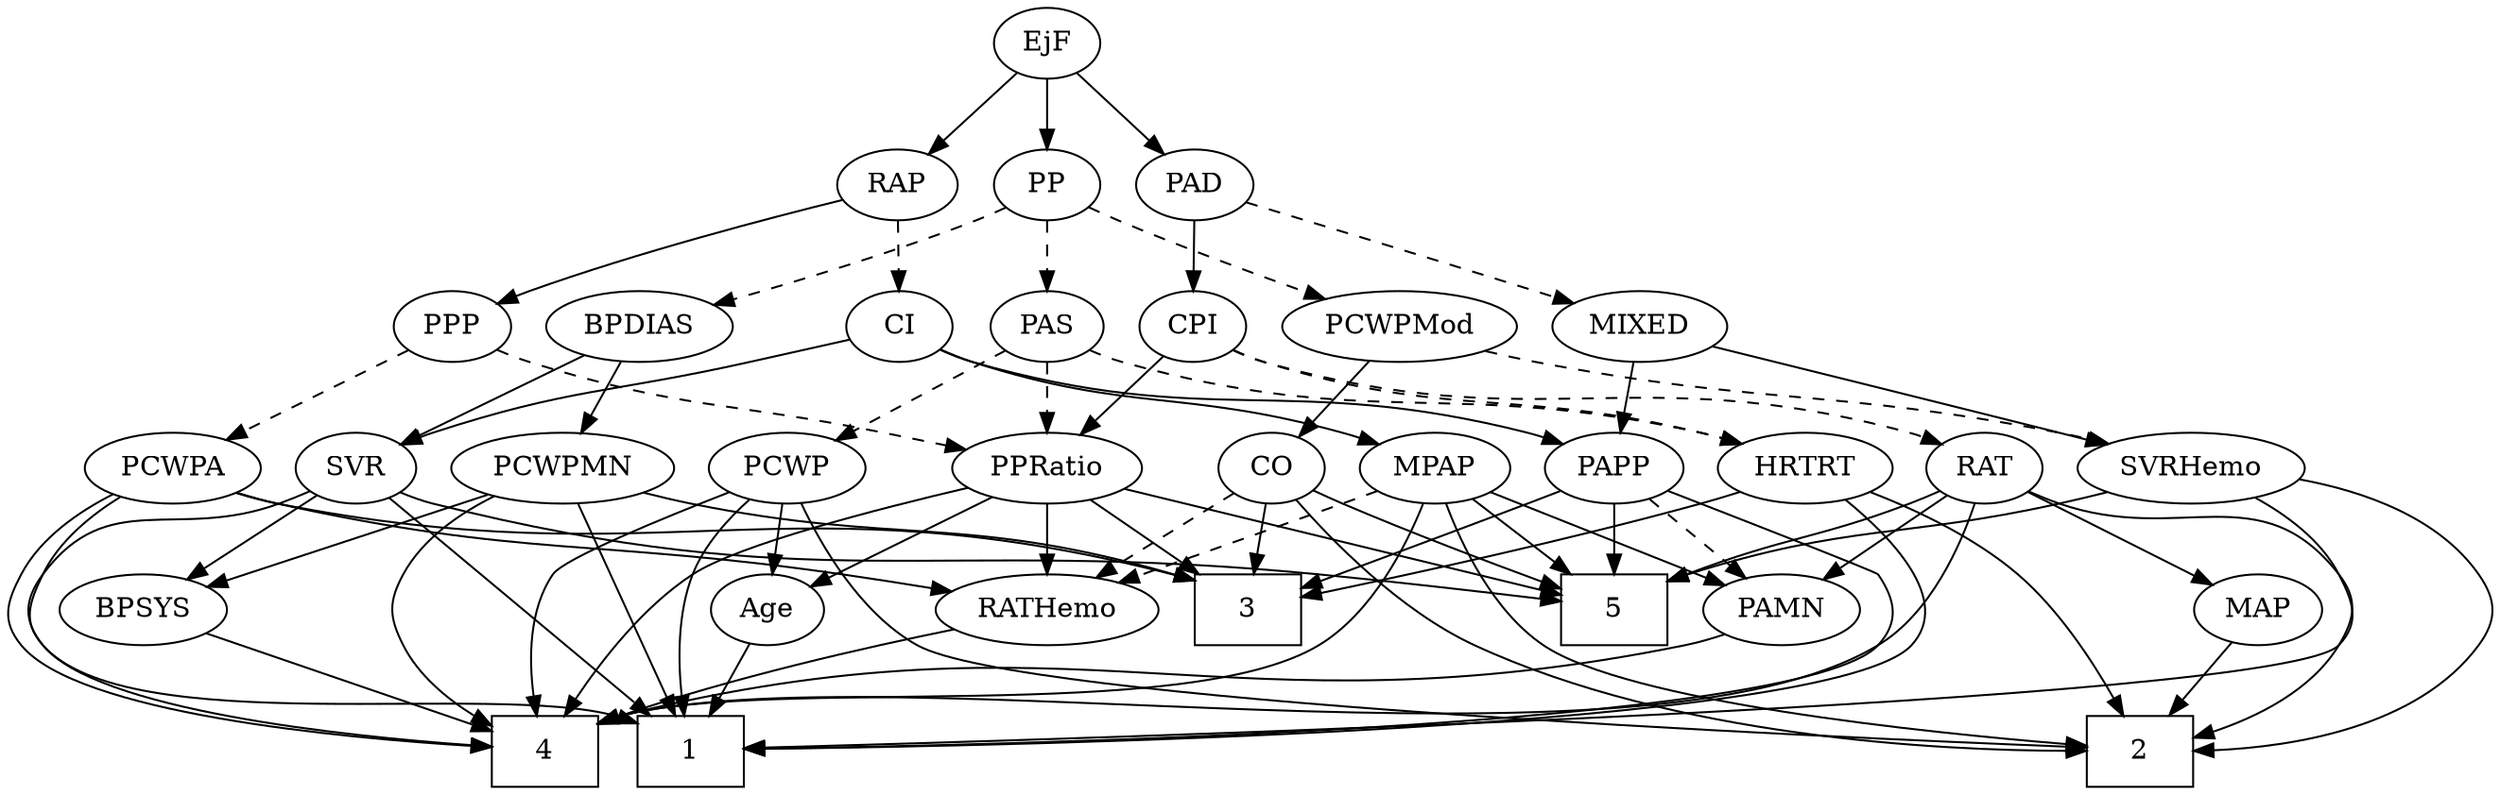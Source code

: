strict digraph {
	graph [bb="0,0,1315.8,396"];
	node [label="\N"];
	1	[height=0.5,
		pos="737.27,18",
		shape=box,
		width=0.75];
	2	[height=0.5,
		pos="1112.3,18",
		shape=box,
		width=0.75];
	3	[height=0.5,
		pos="481.27,90",
		shape=box,
		width=0.75];
	4	[height=0.5,
		pos="330.27,18",
		shape=box,
		width=0.75];
	5	[height=0.5,
		pos="739.27,90",
		shape=box,
		width=0.75];
	Age	[height=0.5,
		pos="591.27,90",
		width=0.75];
	Age -> 1	[pos="e,710.05,32.054 612.5,78.821 635.67,67.715 673.16,49.74 701.01,36.388",
		style=solid];
	EjF	[height=0.5,
		pos="757.27,378",
		width=0.75];
	RAP	[height=0.5,
		pos="660.27,306",
		width=0.77632];
	EjF -> RAP	[pos="e,678.28,319.99 739.48,364.16 724.67,353.47 703.37,338.1 686.59,325.99",
		style=solid];
	PAD	[height=0.5,
		pos="948.27,306",
		width=0.79437];
	EjF -> PAD	[pos="e,924.25,315.8 780.31,368.56 813.74,356.31 875.9,333.53 914.5,319.38",
		style=solid];
	PP	[height=0.5,
		pos="757.27,306",
		width=0.75];
	EjF -> PP	[pos="e,757.27,324.1 757.27,359.7 757.27,351.98 757.27,342.71 757.27,334.11",
		style=solid];
	PPP	[height=0.5,
		pos="519.27,234",
		width=0.75];
	RAP -> PPP	[pos="e,540.43,245.5 638.86,294.37 615.01,282.53 576.3,263.31 549.4,249.96",
		style=solid];
	CI	[height=0.5,
		pos="660.27,234",
		width=0.75];
	RAP -> CI	[pos="e,660.27,252.1 660.27,287.7 660.27,279.98 660.27,270.71 660.27,262.11",
		style=dashed];
	MIXED	[height=0.5,
		pos="948.27,234",
		width=1.1193];
	SVRHemo	[height=0.5,
		pos="957.27,162",
		width=1.3902];
	MIXED -> SVRHemo	[pos="e,955.07,180.1 950.5,215.7 951.49,207.98 952.68,198.71 953.79,190.11",
		style=solid];
	PAPP	[height=0.5,
		pos="769.27,162",
		width=0.88464];
	MIXED -> PAPP	[pos="e,794.38,173.53 918.3,221.75 890.29,211.17 847.34,194.8 810.27,180 808.18,179.16 806.03,178.3 803.86,177.42",
		style=solid];
	MPAP	[height=0.5,
		pos="684.27,162",
		width=0.97491];
	MPAP -> 2	[pos="e,1085.1,18.6 682.58,143.78 681.63,123.48 683.52,90.203 703.27,72 756.96,22.522 984.64,18.24 1075.1,18.545",
		style=solid];
	MPAP -> 4	[pos="e,357.55,22.539 656.97,150.4 621.84,136.67 564.22,113.79 555.27,108 535.74,95.366 537.49,83.505 517.27,72 469.48,44.81 406.77,30.761 \
367.5,24.14",
		style=solid];
	MPAP -> 5	[pos="e,725.69,108.29 696.75,145.12 703.42,136.63 711.79,125.98 719.33,116.38",
		style=solid];
	PAMN	[height=0.5,
		pos="820.27,90",
		width=1.011];
	MPAP -> PAMN	[pos="e,796.05,103.47 708.27,148.65 730.18,137.37 762.77,120.6 787.15,108.05",
		style=solid];
	RATHemo	[height=0.5,
		pos="387.27,90",
		width=1.3721];
	MPAP -> RATHemo	[pos="e,423.63,102.28 658.02,149.94 652.24,147.77 646.1,145.65 640.27,144 555.47,120.01 531.01,128.42 445.27,108 441.42,107.08 437.45,\
106.07 433.46,105",
		style=dashed];
	BPSYS	[height=0.5,
		pos="54.273,90",
		width=1.0471];
	BPSYS -> 4	[pos="e,303.19,24.641 84.115,78.771 91.333,76.428 99.05,74.031 106.27,72 171.59,53.632 248.79,36.316 293.39,26.736",
		style=solid];
	PAD -> MIXED	[pos="e,948.27,252.1 948.27,287.7 948.27,279.98 948.27,270.71 948.27,262.11",
		style=dashed];
	CPI	[height=0.5,
		pos="1049.3,234",
		width=0.75];
	PAD -> CPI	[pos="e,1031.2,247.52 966.8,292.16 982.41,281.34 1005,265.71 1022.5,253.53",
		style=solid];
	CO	[height=0.5,
		pos="604.27,162",
		width=0.75];
	CO -> 2	[pos="e,1085,19.816 613.05,144.96 625.33,124.24 649.72,88.826 681.27,72 749.18,35.783 982.91,23.624 1074.8,20.184",
		style=solid];
	CO -> 3	[pos="e,508.65,106.58 584.24,149.6 566.25,139.36 539.4,124.08 517.63,111.69",
		style=solid];
	CO -> 5	[pos="e,712.15,105.06 625.07,150.22 645.8,139.47 678.04,122.75 702.99,109.81",
		style=solid];
	CO -> RATHemo	[pos="e,424.4,101.88 583.19,150.37 578.35,148.12 573.18,145.87 568.27,144 515.02,123.78 499.94,124.01 445.27,108 441.69,106.95 437.98,\
105.86 434.25,104.77",
		style=dashed];
	PAS	[height=0.5,
		pos="854.27,234",
		width=0.75];
	PPRatio	[height=0.5,
		pos="519.27,162",
		width=1.1013];
	PAS -> PPRatio	[pos="e,548.54,174.17 833.75,222.02 828.8,219.74 823.44,217.55 818.27,216 710.77,183.67 677.35,206.52 568.27,180 564.93,179.19 561.5,178.24 \
558.08,177.22",
		style=dashed];
	PCWP	[height=0.5,
		pos="854.27,162",
		width=0.97491];
	PAS -> PCWP	[pos="e,854.27,180.1 854.27,215.7 854.27,207.98 854.27,198.71 854.27,190.11",
		style=dashed];
	HRTRT	[height=0.5,
		pos="1065.3,162",
		width=1.1013];
	PAS -> HRTRT	[pos="e,1035,173.69 877.07,224.07 884.15,221.38 892,218.49 899.27,216 950.75,198.38 964.57,196.92 1016.3,180 1019.2,179.04 1022.3,178.03 \
1025.3,177",
		style=dashed];
	PAMN -> 4	[pos="e,357.52,19.95 793.48,77.667 787.57,75.508 781.28,73.468 775.27,72 627.12,35.765 444.93,23.946 367.7,20.397",
		style=solid];
	RATHemo -> 4	[pos="e,344.48,36.447 373.77,72.411 366.94,64.031 358.51,53.682 350.9,44.332",
		style=solid];
	RAT	[height=0.5,
		pos="1150.3,162",
		width=0.75827];
	CPI -> RAT	[pos="e,1132,175.64 1067.3,220.49 1083,209.6 1106,193.69 1123.8,181.37",
		style=dashed];
	CPI -> PPRatio	[pos="e,548.21,174.38 1026.3,224.21 1017.4,221.13 1007,217.96 997.27,216 809.74,178.02 755.45,219.67 568.27,180 564.87,179.28 561.37,178.39 \
557.89,177.39",
		style=solid];
	CPI -> HRTRT	[pos="e,1061.3,180.28 1053.1,216.05 1054.9,208.26 1057.1,198.82 1059.1,190.08",
		style=dashed];
	RAT -> 2	[pos="e,1139.7,26.899 1168.4,148.51 1180.5,138.99 1195.4,124.71 1202.3,108 1208.3,93.189 1210.2,85.891 1202.3,72 1190.9,52.068 1168.7,\
38.888 1149.3,30.657",
		style=solid];
	RAT -> 4	[pos="e,357.32,19.619 1129.2,150.43 1124.3,148.18 1119.2,145.91 1114.3,144 1014.1,104.95 988.69,93.243 883.27,72 691.8,33.416 457.19,22.71 \
367.53,19.921",
		style=solid];
	RAT -> 5	[pos="e,766.42,104.98 1129.8,149.88 1124.8,147.6 1119.5,145.46 1114.3,144 971.52,103.96 923.23,146.99 776.25,107.69",
		style=solid];
	RAT -> PAMN	[pos="e,855.85,94.364 1129.7,150.16 1124.8,147.86 1119.4,145.64 1114.3,144 1028.8,116.63 924.47,102.04 865.89,95.464",
		style=solid];
	MAP	[height=0.5,
		pos="1285.3,90",
		width=0.84854];
	RAT -> MAP	[pos="e,1262.9,102.61 1171.1,150.22 1193.2,138.74 1228.5,120.45 1254,107.23",
		style=solid];
	SVR	[height=0.5,
		pos="225.27,162",
		width=0.77632];
	SVR -> 1	[pos="e,710.11,20.247 236.6,145.32 252.5,124.64 283.52,88.923 319.27,72 386.46,40.197 610.42,25.486 699.89,20.773",
		style=solid];
	SVR -> 4	[pos="e,303.16,19.854 209.57,146.97 191.13,128.76 165.08,96.415 182.27,72 207.12,36.71 257.75,24.795 292.82,20.842",
		style=solid];
	SVR -> 5	[pos="e,712.15,95.332 252.16,156.66 274.62,153.09 307.5,147.98 336.27,144 465.36,126.13 498.17,125.78 627.27,108 652.22,104.56 680.23,\
100.31 702,96.92",
		style=solid];
	SVR -> BPSYS	[pos="e,82.949,101.83 203.45,150.74 198.48,148.47 193.21,146.11 188.27,144 156.21,130.3 119.33,115.81 92.397,105.45",
		style=solid];
	PCWPMod	[height=0.5,
		pos="757.27,234",
		width=1.4443];
	PCWPMod -> CO	[pos="e,625.57,173.12 726.42,219.18 702.79,208.57 669.42,193.48 640.27,180 638.49,179.17 636.65,178.32 634.8,177.46",
		style=solid];
	PCWPMod -> SVRHemo	[pos="e,922.67,175.11 792.57,220.65 826.09,208.92 876.6,191.23 912.85,178.55",
		style=dashed];
	PCWPA	[height=0.5,
		pos="387.27,162",
		width=1.1555];
	PCWPA -> 1	[pos="e,710.27,20.476 365.88,146.24 341.72,127.82 308.34,95.832 329.27,72 353.61,44.296 604.18,26.8 700.15,21.07",
		style=solid];
	PCWPA -> 3	[pos="e,458.39,108.04 407.21,146.15 419.73,136.83 436.15,124.61 450.34,114.04",
		style=solid];
	PCWPA -> 4	[pos="e,303.2,30.992 347.5,156.38 317.41,150.56 278.02,137.46 258.27,108 249.37,94.709 251.05,86.279 258.27,72 265.97,56.774 280.33,44.852 \
294.22,36.204",
		style=solid];
	PCWPA -> RATHemo	[pos="e,387.27,108.1 387.27,143.7 387.27,135.98 387.27,126.71 387.27,118.11",
		style=solid];
	PCWPMN	[height=0.5,
		pos="129.27,162",
		width=1.3902];
	PCWPMN -> 1	[pos="e,710.15,20.429 147.86,144.94 173.05,124.19 220.28,88.757 267.27,72 347.04,43.555 603.39,26.54 699.98,21.003",
		style=solid];
	PCWPMN -> 3	[pos="e,454.09,104.88 165.89,149.58 173.26,147.53 180.98,145.55 188.27,144 298,120.63 332.86,139.88 444.49,107.71",
		style=solid];
	PCWPMN -> 4	[pos="e,303.23,19.158 84.122,153.99 56.875,147.18 24.244,133.88 7.2735,108 -1.5014,94.621 -3.0838,84.195 7.2735,72 43.592,29.236 216.06,\
20.91 293.03,19.338",
		style=solid];
	PCWPMN -> BPSYS	[pos="e,70.802,106.43 111.88,144.76 101.92,135.47 89.275,123.67 78.371,113.49",
		style=solid];
	SVRHemo -> 1	[pos="e,764.56,21.682 962.03,143.8 966.33,124.13 969.76,92.081 953.27,72 930.89,44.738 830.41,29.392 774.73,22.84",
		style=solid];
	SVRHemo -> 2	[pos="e,1103.4,36.101 988.41,147.6 1007.6,138.32 1032,124.67 1050.3,108 1070.2,89.774 1087.3,64.012 1098.4,44.892",
		style=solid];
	SVRHemo -> 5	[pos="e,766.6,104.45 919.59,150.11 874.86,137.17 803.58,116.51 776.31,107.77",
		style=solid];
	BPDIAS	[height=0.5,
		pos="225.27,234",
		width=1.1735];
	BPDIAS -> SVR	[pos="e,225.27,180.1 225.27,215.7 225.27,207.98 225.27,198.71 225.27,190.11",
		style=solid];
	BPDIAS -> PCWPMN	[pos="e,150.6,178.55 204.91,218.15 191.57,208.43 173.91,195.54 159,184.68",
		style=solid];
	MAP -> 2	[pos="e,1139.4,29.983 1260.9,79.119 1231.7,67.32 1182.6,47.47 1148.9,33.828",
		style=solid];
	PP -> PAS	[pos="e,836.59,247.76 775.06,292.16 789.97,281.41 811.45,265.91 828.28,253.76",
		style=dashed];
	PP -> PCWPMod	[pos="e,757.27,252.1 757.27,287.7 757.27,279.98 757.27,270.71 757.27,262.11",
		style=dashed];
	PP -> BPDIAS	[pos="e,266.98,237.37 733.55,297.31 722.61,294.01 709.38,290.38 697.27,288 546.24,258.33 364.52,243.75 277.15,238.03",
		style=dashed];
	PPP -> PCWPA	[pos="e,412.72,176.5 498.65,222.06 478.07,211.15 446.1,194.19 421.67,181.24",
		style=dashed];
	PPP -> PPRatio	[pos="e,519.27,180.1 519.27,215.7 519.27,207.98 519.27,198.71 519.27,190.11",
		style=dashed];
	PPRatio -> 3	[pos="e,490.74,108.45 510.27,144.41 505.9,136.37 500.55,126.51 495.64,117.47",
		style=solid];
	PPRatio -> 4	[pos="e,324.34,36.339 484.05,153.57 431.77,142.2 338.75,120.48 329.27,108 316.11,90.658 317.74,65.444 321.87,46.277",
		style=solid];
	PPRatio -> 5	[pos="e,712.23,99.076 549.54,150.32 555.73,148.19 562.2,145.99 568.27,144 614.37,128.87 667.82,112.48 702.53,102",
		style=solid];
	PPRatio -> Age	[pos="e,576.32,105.54 535.25,145.46 545.22,135.78 558.18,123.17 569.13,112.53",
		style=solid];
	PPRatio -> RATHemo	[pos="e,414.26,105.31 494.45,147.83 474.36,137.18 445.8,122.04 423.22,110.06",
		style=solid];
	PCWP -> 1	[pos="e,764.45,22.179 882.54,151.05 901.47,142.74 924.93,128.84 936.27,108 943.92,93.947 946.02,84.686 936.27,72 916.71,46.54 826.63,30.715 \
774.62,23.539",
		style=solid];
	PCWP -> 2	[pos="e,1085.1,34.432 877.94,148.49 898.04,137.83 927.62,122.04 953.27,108 995.58,84.84 1043.9,57.702 1076,39.537",
		style=solid];
	PCWP -> 4	[pos="e,357.35,19.601 863.18,144.26 872.36,124.43 883.04,91.616 865.27,72 831.89,35.147 483.38,22.924 367.5,19.862",
		style=solid];
	PCWP -> Age	[pos="e,616.86,96.053 827.48,150.01 821.84,147.87 815.9,145.76 810.27,144 746.5,124.06 670.34,107.13 626.7,98.077",
		style=solid];
	CI -> MPAP	[pos="e,678.52,179.79 666.08,216.05 668.82,208.06 672.16,198.33 675.22,189.4",
		style=solid];
	CI -> SVR	[pos="e,252.22,167.32 634.38,228.8 613.13,225.35 582.26,220.35 555.27,216 448.86,198.84 323.13,178.68 262.14,168.91",
		style=solid];
	CI -> PAPP	[pos="e,749.03,176 679.26,220.81 696.19,209.94 721.21,193.87 740.57,181.43",
		style=solid];
	PAPP -> 1	[pos="e,764.29,21.573 794.48,150.59 820.17,139.41 857.34,121.44 865.27,108 873.41,94.221 874.16,85.303 865.27,72 845.19,41.947 804.58,\
28.914 774.46,23.275",
		style=solid];
	PAPP -> 3	[pos="e,508.31,97.351 745.27,150.16 739.76,147.93 733.87,145.73 728.27,144 653.22,120.86 631.99,124.79 555.27,108 543.22,105.36 530.09,\
102.38 518.28,99.66",
		style=solid];
	PAPP -> 5	[pos="e,746.75,108.45 762.16,144.41 758.75,136.45 754.58,126.72 750.74,117.76",
		style=solid];
	PAPP -> PAMN	[pos="e,808.39,107.31 780.85,145.12 787.21,136.38 795.24,125.35 802.4,115.54",
		style=dashed];
	HRTRT -> 1	[pos="e,764.4,20.348 1053.2,144.76 1037.2,124.48 1007.1,90.258 973.27,72 908.89,37.256 822.84,25.255 774.43,21.133",
		style=solid];
	HRTRT -> 2	[pos="e,1120.5,36.178 1089.2,147.39 1102.9,138.21 1118.7,124.72 1126.3,108 1135.3,88.306 1130.4,63.899 1124.1,45.628",
		style=solid];
	HRTRT -> 3	[pos="e,508.5,98.27 1036.3,149.59 1029.8,147.41 1022.9,145.38 1016.3,144 815.1,101.98 758.42,139.09 555.27,108 543.18,106.15 530.13,103.41 \
518.4,100.66",
		style=solid];
}
